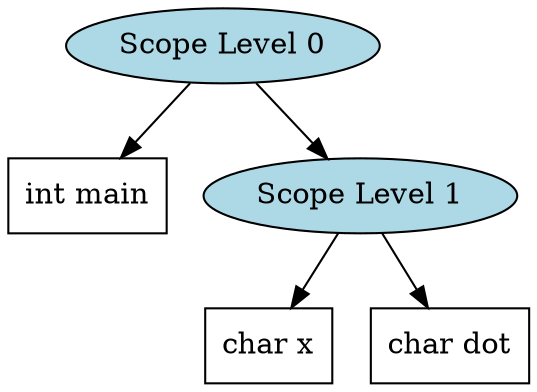 digraph SymbolTable {
  node1 [label="Scope Level 0", style=filled, fillcolor=lightblue];
  node1 -> node1_main [color=black];
  node1_main [label="int main", shape=box, style=filled, fillcolor=white];
  node2 [label="Scope Level 1", style=filled, fillcolor=lightblue];
  node1 -> node2;
  node2 -> node2_x [color=black];
  node2_x [label="char x", shape=box, style=filled, fillcolor=white];
  node2 -> node2_dot [color=black];
  node2_dot [label="char dot", shape=box, style=filled, fillcolor=white];
}
